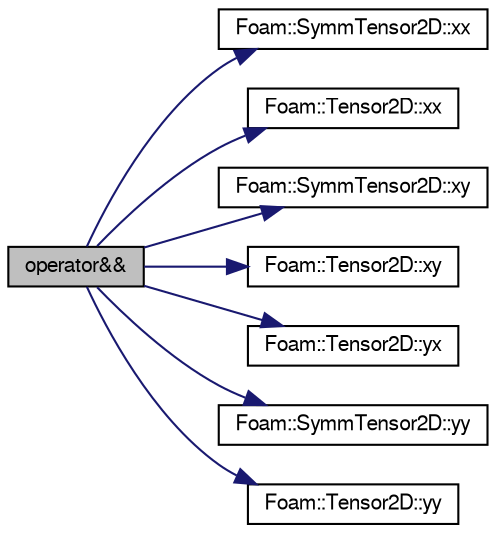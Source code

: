 digraph "operator&amp;&amp;"
{
  bgcolor="transparent";
  edge [fontname="FreeSans",fontsize="10",labelfontname="FreeSans",labelfontsize="10"];
  node [fontname="FreeSans",fontsize="10",shape=record];
  rankdir="LR";
  Node1 [label="operator&&",height=0.2,width=0.4,color="black", fillcolor="grey75", style="filled" fontcolor="black"];
  Node1 -> Node2 [color="midnightblue",fontsize="10",style="solid",fontname="FreeSans"];
  Node2 [label="Foam::SymmTensor2D::xx",height=0.2,width=0.4,color="black",URL="$a02469.html#adefeff2f0e457c0e62a5e9d1292e3569"];
  Node1 -> Node3 [color="midnightblue",fontsize="10",style="solid",fontname="FreeSans"];
  Node3 [label="Foam::Tensor2D::xx",height=0.2,width=0.4,color="black",URL="$a02493.html#adefeff2f0e457c0e62a5e9d1292e3569"];
  Node1 -> Node4 [color="midnightblue",fontsize="10",style="solid",fontname="FreeSans"];
  Node4 [label="Foam::SymmTensor2D::xy",height=0.2,width=0.4,color="black",URL="$a02469.html#a9eba447e6738c78e6b0694c15b09236e"];
  Node1 -> Node5 [color="midnightblue",fontsize="10",style="solid",fontname="FreeSans"];
  Node5 [label="Foam::Tensor2D::xy",height=0.2,width=0.4,color="black",URL="$a02493.html#a9eba447e6738c78e6b0694c15b09236e"];
  Node1 -> Node6 [color="midnightblue",fontsize="10",style="solid",fontname="FreeSans"];
  Node6 [label="Foam::Tensor2D::yx",height=0.2,width=0.4,color="black",URL="$a02493.html#a6db6b3dd02257844bb6fc0b9bf95ff5c"];
  Node1 -> Node7 [color="midnightblue",fontsize="10",style="solid",fontname="FreeSans"];
  Node7 [label="Foam::SymmTensor2D::yy",height=0.2,width=0.4,color="black",URL="$a02469.html#a1fabd792063b2f2c0c53693512a5baeb"];
  Node1 -> Node8 [color="midnightblue",fontsize="10",style="solid",fontname="FreeSans"];
  Node8 [label="Foam::Tensor2D::yy",height=0.2,width=0.4,color="black",URL="$a02493.html#a1fabd792063b2f2c0c53693512a5baeb"];
}
